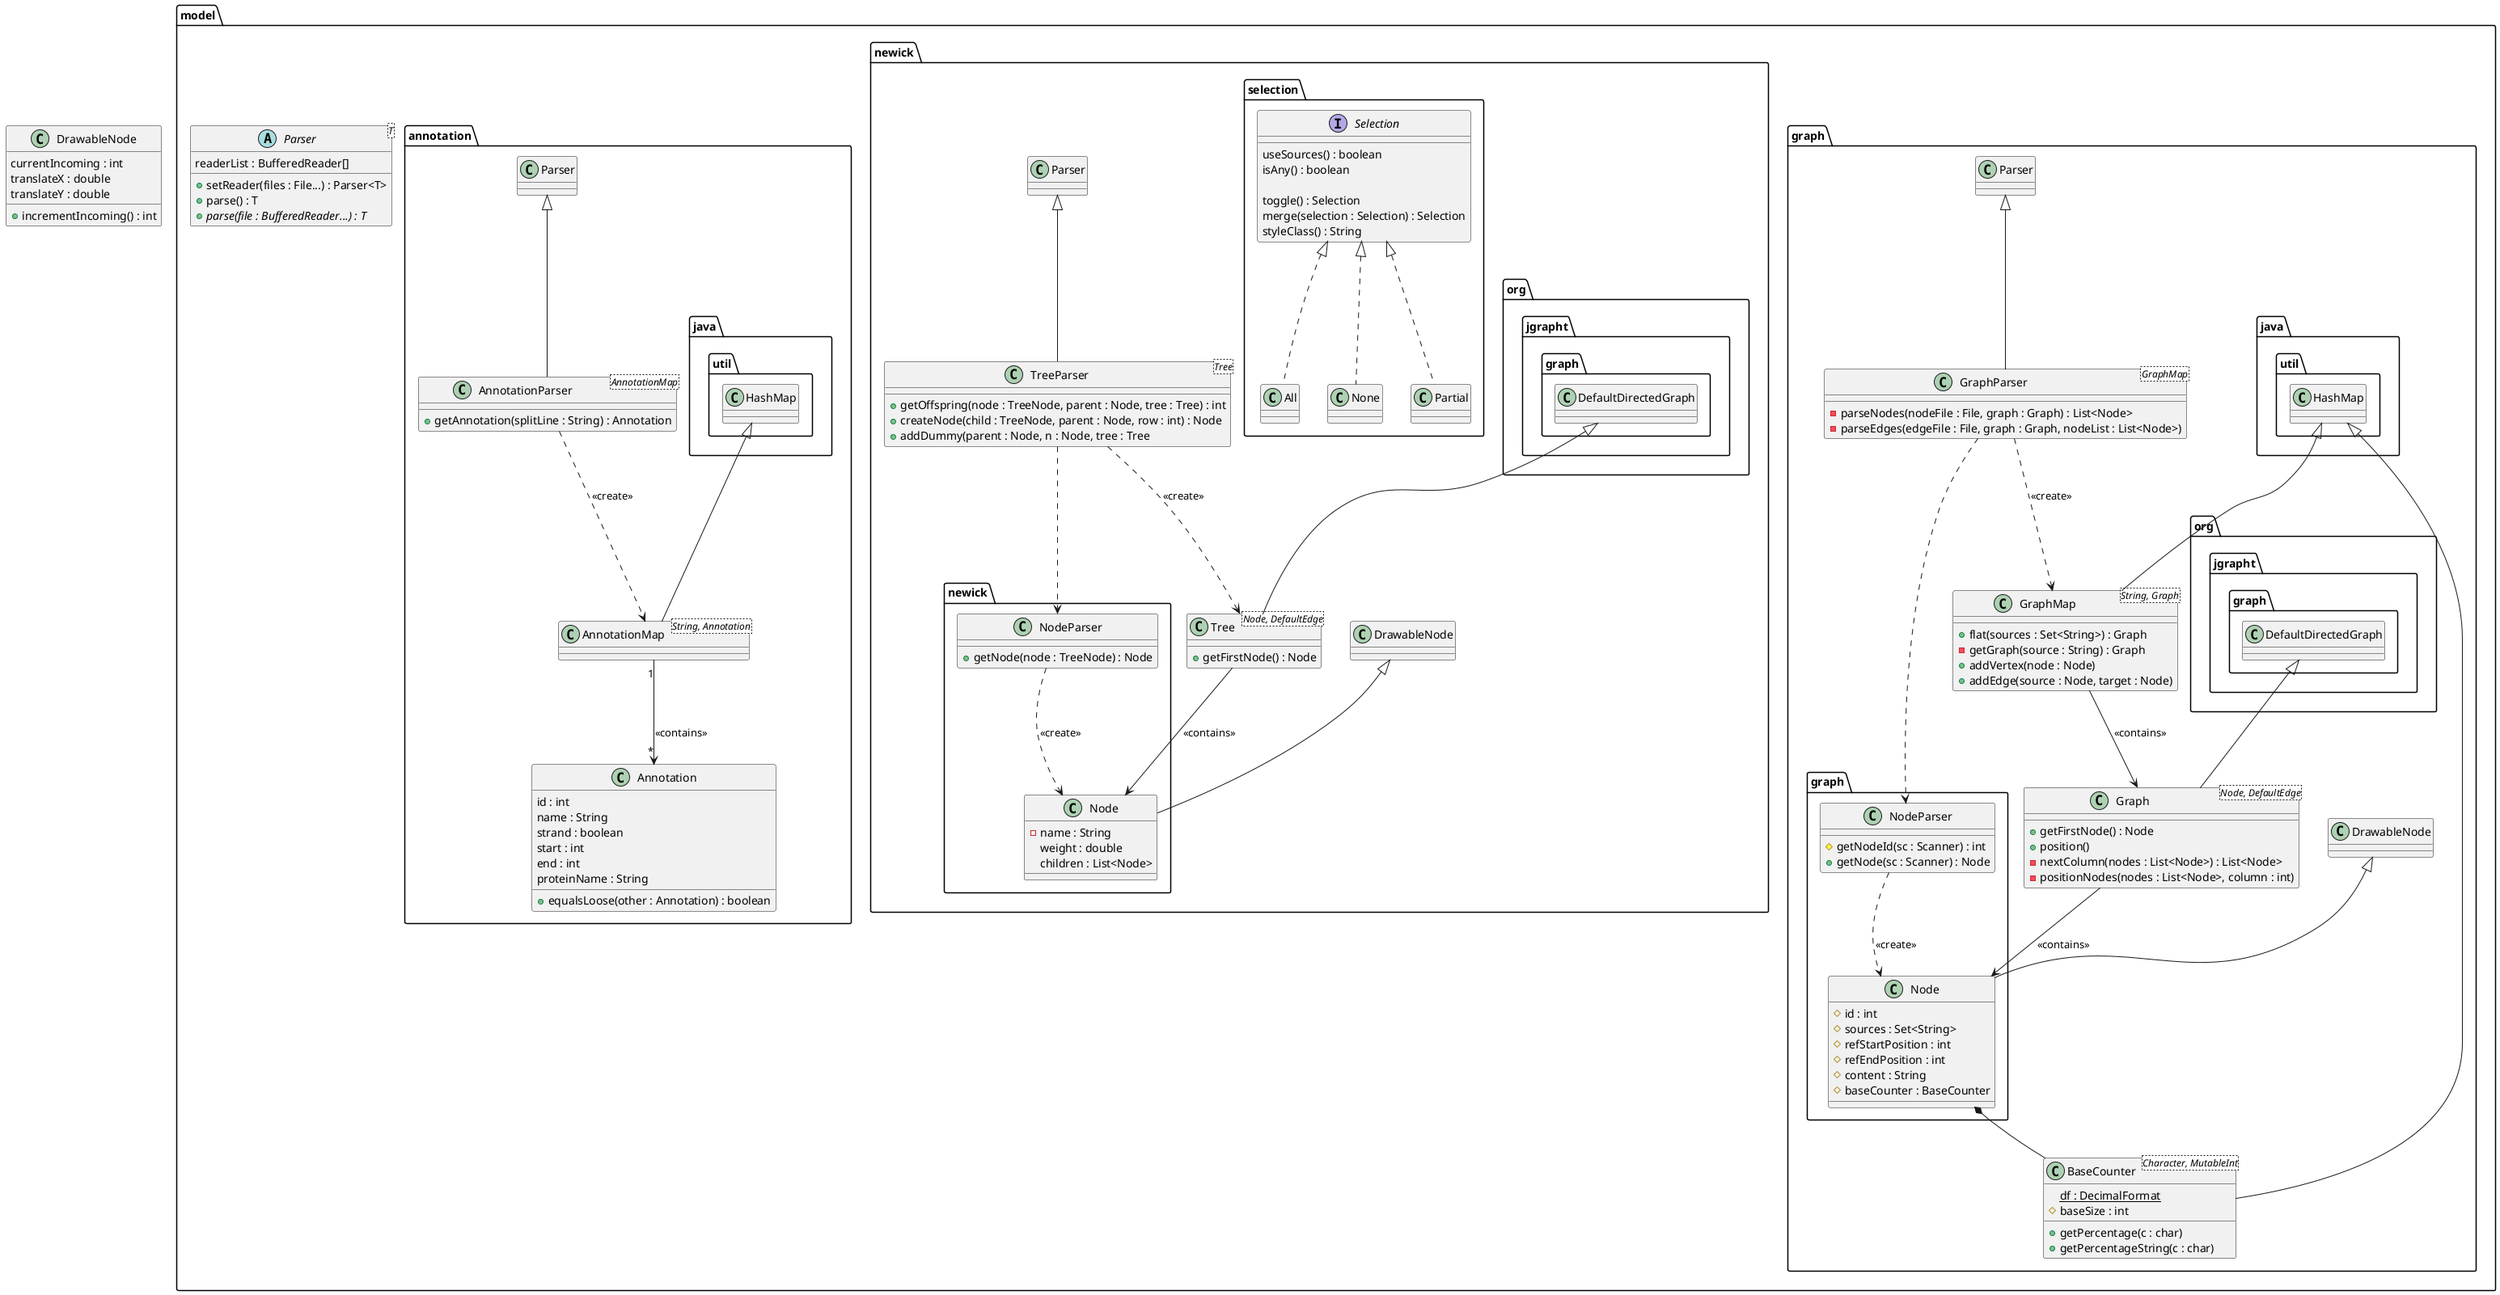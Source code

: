 @startuml
class DrawableNode {
    currentIncoming : int
    translateX : double
    translateY : double

    +incrementIncoming() : int
}

package model {
abstract class Parser<T> {
    readerList : BufferedReader[]

    +setReader(files : File...) : Parser<T>
    +parse() : T
    + {abstract} parse(file : BufferedReader...) : T
}

package graph {
    class BaseCounter<Character, MutableInt> extends java.util.HashMap {
        {static} df : DecimalFormat
        # baseSize : int

        +getPercentage(c : char)
        +getPercentageString(c : char)
    }
    class graph.Node extends DrawableNode {
        # id : int
        # sources : Set<String>
        # refStartPosition : int
        # refEndPosition : int
        # content : String
        # baseCounter : BaseCounter
    }
    class graph.NodeParser {
        #getNodeId(sc : Scanner) : int
        +getNode(sc : Scanner) : Node
    }

    class Graph<Node, DefaultEdge> extends org.jgrapht.graph.DefaultDirectedGraph {
        +getFirstNode() : Node
        +position()
        -nextColumn(nodes : List<Node>) : List<Node>
        -positionNodes(nodes : List<Node>, column : int)
    }
    class GraphMap<String, Graph> extends java.util.HashMap {
        +flat(sources : Set<String>) : Graph
        -getGraph(source : String) : Graph
        +addVertex(node : Node)
        +addEdge(source : Node, target : Node)
    }
    class GraphParser<GraphMap> extends Parser {
        -parseNodes(nodeFile : File, graph : Graph) : List<Node>
        -parseEdges(edgeFile : File, graph : Graph, nodeList : List<Node>)
    }

    'Relations

    GraphParser ..> GraphMap : << create >>
    GraphMap --> Graph : << contains >>
    GraphParser ..> graph.NodeParser

    Graph --> graph.Node : << contains >>

    graph.NodeParser ..> graph.Node : << create >>
    graph.Node *-- BaseCounter
}


package newick {
    class newick.Node extends DrawableNode {
        - name : String
        weight : double
        children : List<Node>
    }
    class newick.NodeParser {
        +getNode(node : TreeNode) : Node
    }
    class Tree<Node, DefaultEdge> extends org.jgrapht.graph.DefaultDirectedGraph {
        +getFirstNode() : Node
    }
    class TreeParser<Tree> extends Parser {
        +getOffspring(node : TreeNode, parent : Node, tree : Tree) : int
        +createNode(child : TreeNode, parent : Node, row : int) : Node
        +addDummy(parent : Node, n : Node, tree : Tree
    }

    package selection {
        interface Selection {
            useSources() : boolean
            isAny() : boolean

            toggle() : Selection
            merge(selection : Selection) : Selection
            styleClass() : String
        }

        class All implements Selection
        class None implements Selection
        class Partial implements Selection
    }

    TreeParser ..> Tree : << create >>
    TreeParser ..> newick.NodeParser
    newick.NodeParser ..> newick.Node : << create >>

    Tree --> newick.Node : << contains >>
}

package annotation {
    class Annotation {
        id : int
        name : String
        strand : boolean
        start : int
        end : int
        proteinName : String

        +equalsLoose(other : Annotation) : boolean
    }
    class AnnotationMap<String, Annotation> extends java.util.HashMap
    class AnnotationParser<AnnotationMap> extends Parser {
        +getAnnotation(splitLine : String) : Annotation
    }

    'Relations

    AnnotationParser ..> AnnotationMap : << create >>
    AnnotationMap "1" --> "*" Annotation : << contains >>
}
}
@enduml
